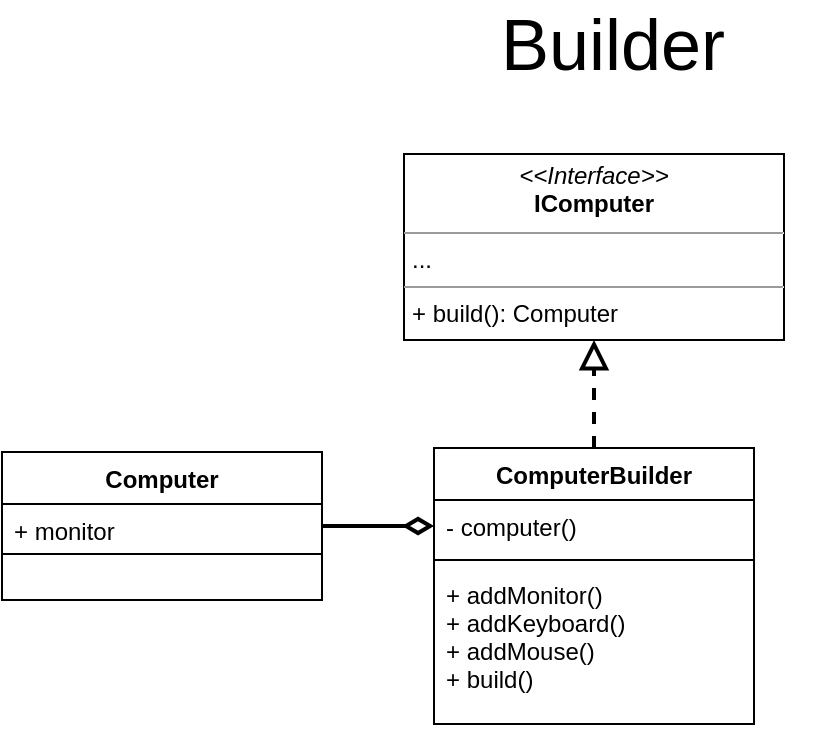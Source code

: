 <mxfile version="14.8.6" type="device"><diagram name="Page-1" id="c4acf3e9-155e-7222-9cf6-157b1a14988f"><mxGraphModel dx="1422" dy="794" grid="0" gridSize="10" guides="1" tooltips="1" connect="1" arrows="1" fold="1" page="1" pageScale="1" pageWidth="850" pageHeight="1100" background="none" math="0" shadow="0"><root><mxCell id="0"/><mxCell id="1" parent="0"/><mxCell id="Gnr0yDt9QQ8g0LjmNMmj-62" value="Builder" style="text;html=1;strokeColor=none;fillColor=none;align=center;verticalAlign=middle;whiteSpace=wrap;rounded=0;fontSize=36;fontStyle=0;spacingTop=0;spacingLeft=0;" parent="1" vertex="1"><mxGeometry x="330" y="103" width="215" height="40" as="geometry"/></mxCell><mxCell id="1lBkBwK3dW7nIL3owcWF-1" value="&lt;p style=&quot;margin: 0px ; margin-top: 4px ; text-align: center&quot;&gt;&lt;i&gt;&amp;lt;&amp;lt;Interface&amp;gt;&amp;gt;&lt;/i&gt;&lt;br&gt;&lt;b&gt;IComputer&lt;/b&gt;&lt;/p&gt;&lt;hr size=&quot;1&quot;&gt;&lt;p style=&quot;margin: 0px ; margin-left: 4px&quot;&gt;...&lt;/p&gt;&lt;hr size=&quot;1&quot;&gt;&lt;p style=&quot;margin: 0px ; margin-left: 4px&quot;&gt;+ build(): Computer&lt;br&gt;&lt;br&gt;&lt;/p&gt;" style="verticalAlign=top;align=left;overflow=fill;fontSize=12;fontFamily=Helvetica;html=1;" parent="1" vertex="1"><mxGeometry x="333" y="178" width="190" height="93" as="geometry"/></mxCell><mxCell id="1lBkBwK3dW7nIL3owcWF-6" value="" style="edgeStyle=orthogonalEdgeStyle;rounded=0;orthogonalLoop=1;jettySize=auto;html=1;dashed=1;endSize=10;endArrow=block;endFill=0;strokeWidth=2;" parent="1" source="1lBkBwK3dW7nIL3owcWF-2" target="1lBkBwK3dW7nIL3owcWF-1" edge="1"><mxGeometry relative="1" as="geometry"/></mxCell><mxCell id="1lBkBwK3dW7nIL3owcWF-2" value="ComputerBuilder" style="swimlane;fontStyle=1;align=center;verticalAlign=top;childLayout=stackLayout;horizontal=1;startSize=26;horizontalStack=0;resizeParent=1;resizeParentMax=0;resizeLast=0;collapsible=1;marginBottom=0;" parent="1" vertex="1"><mxGeometry x="348" y="325" width="160" height="138" as="geometry"/></mxCell><mxCell id="1lBkBwK3dW7nIL3owcWF-3" value="- computer()" style="text;strokeColor=none;fillColor=none;align=left;verticalAlign=top;spacingLeft=4;spacingRight=4;overflow=hidden;rotatable=0;points=[[0,0.5],[1,0.5]];portConstraint=eastwest;" parent="1lBkBwK3dW7nIL3owcWF-2" vertex="1"><mxGeometry y="26" width="160" height="26" as="geometry"/></mxCell><mxCell id="1lBkBwK3dW7nIL3owcWF-4" value="" style="line;strokeWidth=1;fillColor=none;align=left;verticalAlign=middle;spacingTop=-1;spacingLeft=3;spacingRight=3;rotatable=0;labelPosition=right;points=[];portConstraint=eastwest;" parent="1lBkBwK3dW7nIL3owcWF-2" vertex="1"><mxGeometry y="52" width="160" height="8" as="geometry"/></mxCell><mxCell id="1lBkBwK3dW7nIL3owcWF-5" value="+ addMonitor()&#10;+ addKeyboard()&#10;+ addMouse()&#10;+ build()" style="text;strokeColor=none;fillColor=none;align=left;verticalAlign=top;spacingLeft=4;spacingRight=4;overflow=hidden;rotatable=0;points=[[0,0.5],[1,0.5]];portConstraint=eastwest;" parent="1lBkBwK3dW7nIL3owcWF-2" vertex="1"><mxGeometry y="60" width="160" height="78" as="geometry"/></mxCell><mxCell id="1lBkBwK3dW7nIL3owcWF-13" style="edgeStyle=orthogonalEdgeStyle;rounded=0;orthogonalLoop=1;jettySize=auto;html=1;entryX=0;entryY=0.5;entryDx=0;entryDy=0;endArrow=diamondThin;endFill=0;endSize=10;strokeWidth=2;" parent="1" source="1lBkBwK3dW7nIL3owcWF-7" target="1lBkBwK3dW7nIL3owcWF-3" edge="1"><mxGeometry relative="1" as="geometry"/></mxCell><mxCell id="1lBkBwK3dW7nIL3owcWF-7" value="Computer" style="swimlane;fontStyle=1;align=center;verticalAlign=top;childLayout=stackLayout;horizontal=1;startSize=26;horizontalStack=0;resizeParent=1;resizeParentMax=0;resizeLast=0;collapsible=1;marginBottom=0;" parent="1" vertex="1"><mxGeometry x="132" y="327" width="160" height="74" as="geometry"/></mxCell><mxCell id="1lBkBwK3dW7nIL3owcWF-8" value="+ monitor" style="text;strokeColor=none;fillColor=none;align=left;verticalAlign=top;spacingLeft=4;spacingRight=4;overflow=hidden;rotatable=0;points=[[0,0.5],[1,0.5]];portConstraint=eastwest;" parent="1lBkBwK3dW7nIL3owcWF-7" vertex="1"><mxGeometry y="26" width="160" height="2" as="geometry"/></mxCell><mxCell id="1lBkBwK3dW7nIL3owcWF-9" value="" style="line;strokeWidth=1;fillColor=none;align=left;verticalAlign=middle;spacingTop=-1;spacingLeft=3;spacingRight=3;rotatable=0;labelPosition=right;points=[];portConstraint=eastwest;" parent="1lBkBwK3dW7nIL3owcWF-7" vertex="1"><mxGeometry y="28" width="160" height="46" as="geometry"/></mxCell></root></mxGraphModel></diagram></mxfile>